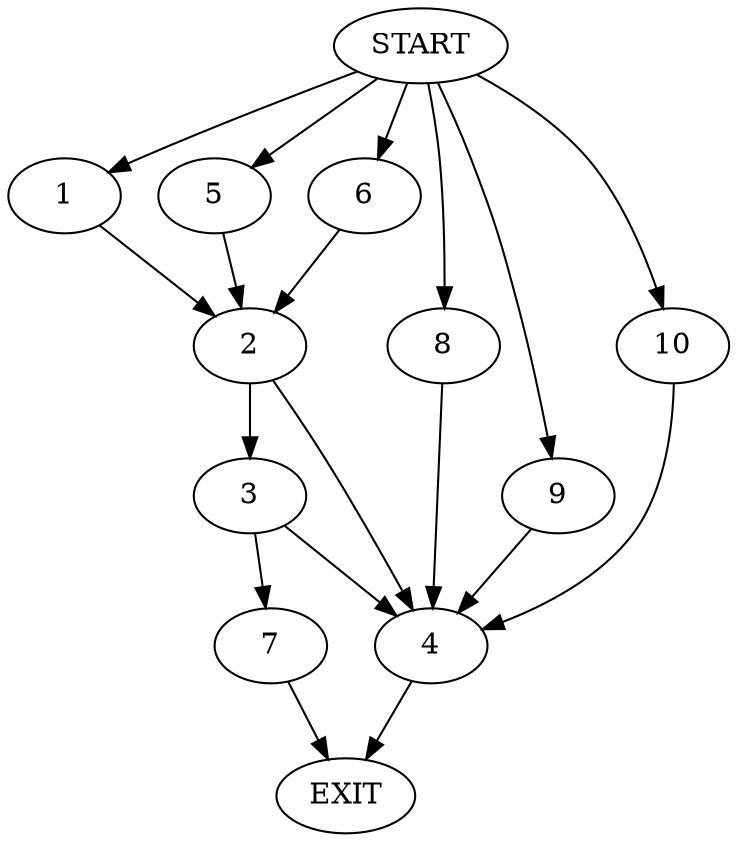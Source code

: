 digraph {
0 [label="START"]
11 [label="EXIT"]
0 -> 1
1 -> 2
2 -> 3
2 -> 4
0 -> 5
5 -> 2
0 -> 6
6 -> 2
4 -> 11
3 -> 7
3 -> 4
7 -> 11
0 -> 8
8 -> 4
0 -> 9
9 -> 4
0 -> 10
10 -> 4
}
